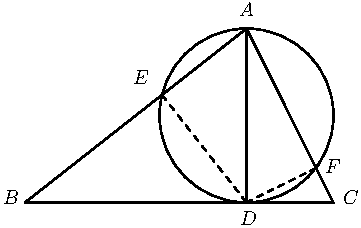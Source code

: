 import graph; size(6cm); real lsf=0.5; pen dps=linewidth(0.7)+fontsize(10); defaultpen(dps); pen ds=black; real xmin=-3.380855641249531,xmax=2.648566071015548,ymin=-2.182766905574786,ymax=3.839756154845594; 
pair A=(0.1605358835239898,1.6941463725228403), B=(-1.9958856559853844,0.), C=(1.0041143440146156,0.), D=(0.1605358835239898,0.), O=(0.1605358835239898,0.8470731862614201), F=(0.8365118863722731,0.3365935819123998); 
draw(A--B--C--cycle,linewidth(0.8)); 
draw(A--B,linewidth(0.8)); draw(B--C,linewidth(0.8)); draw(C--A,linewidth(0.8)); draw(A--D,linewidth(0.8)); draw(circle(O,0.8470731862614201),linewidth(0.8)); draw((-0.6624666582944979,1.0475720616781738)--D,linewidth(0.8)+linetype("4 4")); draw(D--F,linewidth(0.8)+linetype("4 4")); 
dot(A,linewidth(1.pt)+ds); label("$A$",(0.06157162925421536,1.7908565569706196),NE*lsf); dot(B,linewidth(1.pt)+ds); label("$B$",(-2.235679435029848,-0.03728618187405469),NE*lsf); dot(C,linewidth(1.pt)+ds); label("$C$",(1.0756734504246577,-0.03728618187405469),NE*lsf); dot(D,linewidth(1.pt)+ds); label("$D$",(0.07536893294360913,-0.2442457372149612),NE*lsf); dot(O,linewidth(1.pt)+ds); dot((-0.6624666582944979,1.0475720616781738),linewidth(1.pt)+ds); label("$E$",(-0.9663274956056207,1.1354846317244156),NE*lsf); dot(F,linewidth(1.pt)+ds); label("$F$",(0.9032071543072355,0.2662544992926082),NE*lsf); 
clip((xmin,ymin)--(xmin,ymax)--(xmax,ymax)--(xmax,ymin)--cycle); 
